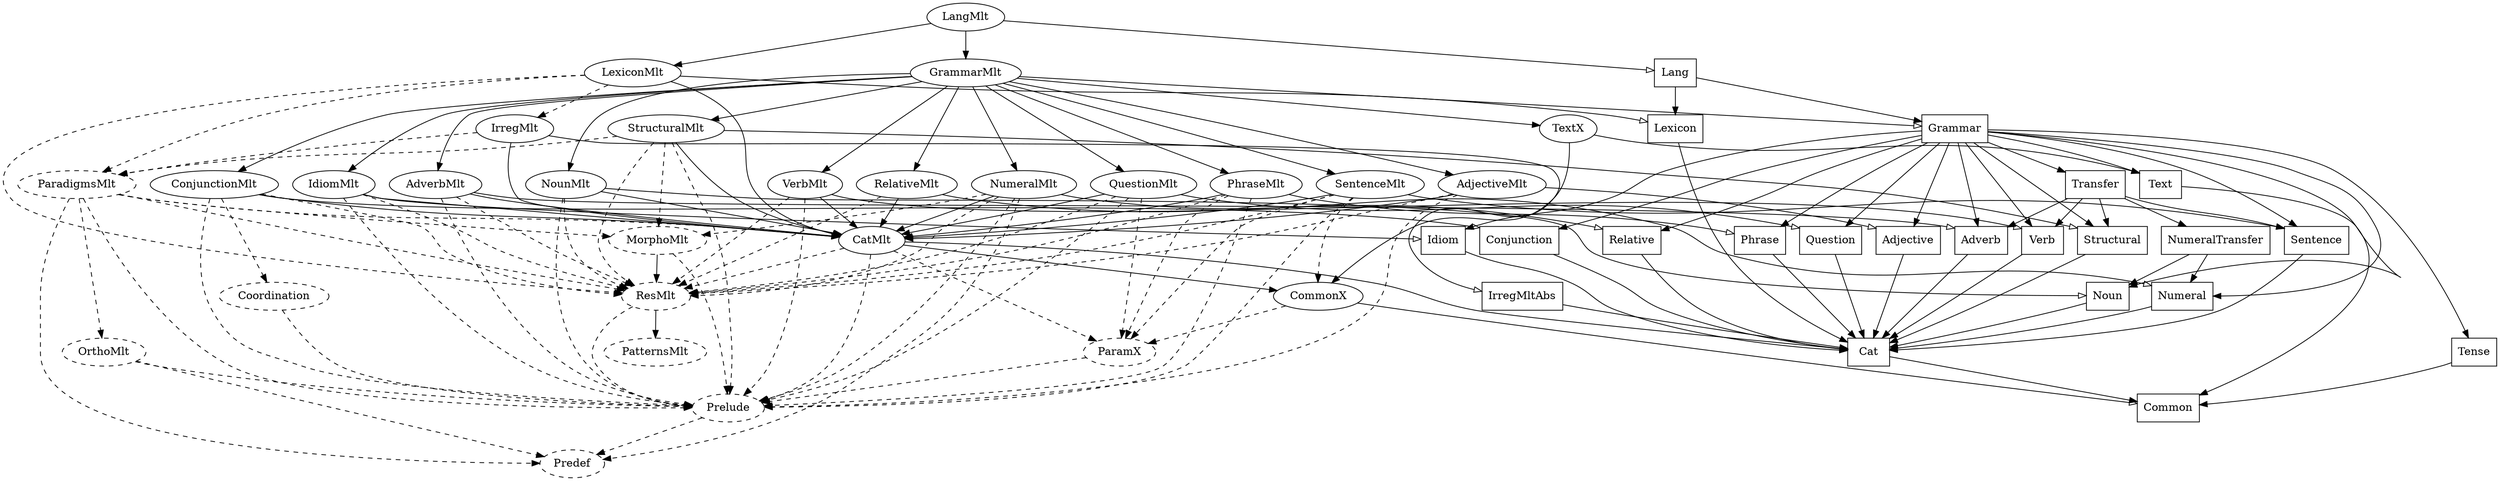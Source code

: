 digraph {
LangMlt [ style = "solid", shape = "ellipse" ]
LexiconMlt [ style = "solid", shape = "ellipse" ]
IrregMlt [ style = "solid", shape = "ellipse" ]
IrregMltAbs [ style = "solid", shape = "box" ]
GrammarMlt [ style = "solid", shape = "ellipse" ]
IdiomMlt [ style = "solid", shape = "ellipse" ]
StructuralMlt [ style = "solid", shape = "ellipse" ]
ParadigmsMlt [ style = "dashed", shape = "ellipse" ]
OrthoMlt [ style = "dashed", shape = "ellipse" ]
TextX [ style = "solid", shape = "ellipse" ]
PhraseMlt [ style = "solid", shape = "ellipse" ]
ConjunctionMlt [ style = "solid", shape = "ellipse" ]
Coordination [ style = "dashed", shape = "ellipse" ]
RelativeMlt [ style = "solid", shape = "ellipse" ]
QuestionMlt [ style = "solid", shape = "ellipse" ]
SentenceMlt [ style = "solid", shape = "ellipse" ]
NumeralMlt [ style = "solid", shape = "ellipse" ]
MorphoMlt [ style = "dashed", shape = "ellipse" ]
AdverbMlt [ style = "solid", shape = "ellipse" ]
AdjectiveMlt [ style = "solid", shape = "ellipse" ]
VerbMlt [ style = "solid", shape = "ellipse" ]
NounMlt [ style = "solid", shape = "ellipse" ]
CatMlt [ style = "solid", shape = "ellipse" ]
ResMlt [ style = "dashed", shape = "ellipse" ]
PatternsMlt [ style = "dashed", shape = "ellipse" ]
CommonX [ style = "solid", shape = "ellipse" ]
ParamX [ style = "dashed", shape = "ellipse" ]
Prelude [ style = "dashed", shape = "ellipse" ]
Predef [ style = "dashed", shape = "ellipse" ]
Lang [ style = "solid", shape = "box" ]
Lexicon [ style = "solid", shape = "box" ]
Grammar [ style = "solid", shape = "box" ]
Transfer [ style = "solid", shape = "box" ]
NumeralTransfer [ style = "solid", shape = "box" ]
Tense [ style = "solid", shape = "box" ]
Idiom [ style = "solid", shape = "box" ]
Structural [ style = "solid", shape = "box" ]
Text [ style = "solid", shape = "box" ]
Phrase [ style = "solid", shape = "box" ]
Conjunction [ style = "solid", shape = "box" ]
Relative [ style = "solid", shape = "box" ]
Question [ style = "solid", shape = "box" ]
Sentence [ style = "solid", shape = "box" ]
Numeral [ style = "solid", shape = "box" ]
Adverb [ style = "solid", shape = "box" ]
Adjective [ style = "solid", shape = "box" ]
Verb [ style = "solid", shape = "box" ]
Noun [ style = "solid", shape = "box" ]
Cat [ style = "solid", shape = "box" ]
Common [ style = "solid", shape = "box" ]
LangMlt -> Lang [ style = "solid", arrowhead = "empty" ]
LangMlt -> GrammarMlt [ style = "solid" ]
LangMlt -> LexiconMlt [ style = "solid" ]
LexiconMlt -> Lexicon [ style = "solid", arrowhead = "empty" ]
LexiconMlt -> CatMlt [ style = "solid" ]
LexiconMlt -> ParadigmsMlt [ style = "dashed" ]
LexiconMlt -> IrregMlt [ style = "dashed" ]
LexiconMlt -> ResMlt [ style = "dashed" ]
IrregMlt -> IrregMltAbs [ style = "solid", arrowhead = "empty" ]
IrregMlt -> CatMlt [ style = "solid" ]
IrregMlt -> ParadigmsMlt [ style = "dashed" ]
IrregMltAbs -> Cat [ style = "solid" ]
GrammarMlt -> Grammar [ style = "solid", arrowhead = "empty" ]
GrammarMlt -> NounMlt [ style = "solid" ]
GrammarMlt -> VerbMlt [ style = "solid" ]
GrammarMlt -> AdjectiveMlt [ style = "solid" ]
GrammarMlt -> AdverbMlt [ style = "solid" ]
GrammarMlt -> NumeralMlt [ style = "solid" ]
GrammarMlt -> SentenceMlt [ style = "solid" ]
GrammarMlt -> QuestionMlt [ style = "solid" ]
GrammarMlt -> RelativeMlt [ style = "solid" ]
GrammarMlt -> ConjunctionMlt [ style = "solid" ]
GrammarMlt -> PhraseMlt [ style = "solid" ]
GrammarMlt -> TextX [ style = "solid" ]
GrammarMlt -> StructuralMlt [ style = "solid" ]
GrammarMlt -> IdiomMlt [ style = "solid" ]
IdiomMlt -> Idiom [ style = "solid", arrowhead = "empty" ]
IdiomMlt -> CatMlt [ style = "solid" ]
IdiomMlt -> Prelude [ style = "dashed" ]
IdiomMlt -> ResMlt [ style = "dashed" ]
StructuralMlt -> Structural [ style = "solid", arrowhead = "empty" ]
StructuralMlt -> CatMlt [ style = "solid" ]
StructuralMlt -> MorphoMlt [ style = "dashed" ]
StructuralMlt -> ResMlt [ style = "dashed" ]
StructuralMlt -> ParadigmsMlt [ style = "dashed" ]
StructuralMlt -> Prelude [ style = "dashed" ]
ParadigmsMlt -> Predef [ style = "dashed" ]
ParadigmsMlt -> Prelude [ style = "dashed" ]
ParadigmsMlt -> MorphoMlt [ style = "dashed" ]
ParadigmsMlt -> OrthoMlt [ style = "dashed" ]
ParadigmsMlt -> ResMlt [ style = "dashed" ]
ParadigmsMlt -> CatMlt [ style = "dashed" ]
OrthoMlt -> Prelude [ style = "dashed" ]
OrthoMlt -> Predef [ style = "dashed" ]
TextX -> Text [ style = "solid", arrowhead = "empty" ]
TextX -> CommonX [ style = "solid" ]
PhraseMlt -> Phrase [ style = "solid", arrowhead = "empty" ]
PhraseMlt -> CatMlt [ style = "solid" ]
PhraseMlt -> ParamX [ style = "dashed" ]
PhraseMlt -> Prelude [ style = "dashed" ]
PhraseMlt -> ResMlt [ style = "dashed" ]
ConjunctionMlt -> Conjunction [ style = "solid", arrowhead = "empty" ]
ConjunctionMlt -> CatMlt [ style = "solid" ]
ConjunctionMlt -> ResMlt [ style = "dashed" ]
ConjunctionMlt -> Coordination [ style = "dashed" ]
ConjunctionMlt -> Prelude [ style = "dashed" ]
Coordination -> Prelude [ style = "dashed" ]
RelativeMlt -> Relative [ style = "solid", arrowhead = "empty" ]
RelativeMlt -> CatMlt [ style = "solid" ]
RelativeMlt -> ResMlt [ style = "dashed" ]
QuestionMlt -> Question [ style = "solid", arrowhead = "empty" ]
QuestionMlt -> CatMlt [ style = "solid" ]
QuestionMlt -> ResMlt [ style = "dashed" ]
QuestionMlt -> ParamX [ style = "dashed" ]
QuestionMlt -> Prelude [ style = "dashed" ]
SentenceMlt -> Sentence [ style = "solid", arrowhead = "empty" ]
SentenceMlt -> CatMlt [ style = "solid" ]
SentenceMlt -> ResMlt [ style = "dashed" ]
SentenceMlt -> Prelude [ style = "dashed" ]
SentenceMlt -> ParamX [ style = "dashed" ]
SentenceMlt -> CommonX [ style = "dashed" ]
NumeralMlt -> Numeral [ style = "solid", arrowhead = "empty" ]
NumeralMlt -> CatMlt [ style = "solid" ]
NumeralMlt -> Predef [ style = "dashed" ]
NumeralMlt -> Prelude [ style = "dashed" ]
NumeralMlt -> ResMlt [ style = "dashed" ]
NumeralMlt -> MorphoMlt [ style = "dashed" ]
MorphoMlt -> ResMlt [ style = "solid" ]
MorphoMlt -> Prelude [ style = "dashed" ]
AdverbMlt -> Adverb [ style = "solid", arrowhead = "empty" ]
AdverbMlt -> CatMlt [ style = "solid" ]
AdverbMlt -> ResMlt [ style = "dashed" ]
AdverbMlt -> Prelude [ style = "dashed" ]
AdjectiveMlt -> Adjective [ style = "solid", arrowhead = "empty" ]
AdjectiveMlt -> CatMlt [ style = "solid" ]
AdjectiveMlt -> ResMlt [ style = "dashed" ]
AdjectiveMlt -> Prelude [ style = "dashed" ]
VerbMlt -> Verb [ style = "solid", arrowhead = "empty" ]
VerbMlt -> CatMlt [ style = "solid" ]
VerbMlt -> Prelude [ style = "dashed" ]
VerbMlt -> ResMlt [ style = "dashed" ]
NounMlt -> Noun [ style = "solid", arrowhead = "empty" ]
NounMlt -> CatMlt [ style = "solid" ]
NounMlt -> ResMlt [ style = "dashed" ]
NounMlt -> Prelude [ style = "dashed" ]
CatMlt -> Cat [ style = "solid", arrowhead = "empty" ]
CatMlt -> CommonX [ style = "solid" ]
CatMlt -> ResMlt [ style = "dashed" ]
CatMlt -> Prelude [ style = "dashed" ]
CatMlt -> ParamX [ style = "dashed" ]
ResMlt -> PatternsMlt [ style = "solid" ]
ResMlt -> Prelude [ style = "dashed" ]
CommonX -> Common [ style = "solid", arrowhead = "empty" ]
CommonX -> ParamX [ style = "dashed" ]
ParamX -> Prelude [ style = "dashed" ]
Prelude -> Predef [ style = "dashed" ]
Lang -> Grammar [ style = "solid" ]
Lang -> Lexicon [ style = "solid" ]
Lexicon -> Cat [ style = "solid" ]
Grammar -> Noun [ style = "solid" ]
Grammar -> Verb [ style = "solid" ]
Grammar -> Adjective [ style = "solid" ]
Grammar -> Adverb [ style = "solid" ]
Grammar -> Numeral [ style = "solid" ]
Grammar -> Sentence [ style = "solid" ]
Grammar -> Question [ style = "solid" ]
Grammar -> Relative [ style = "solid" ]
Grammar -> Conjunction [ style = "solid" ]
Grammar -> Phrase [ style = "solid" ]
Grammar -> Text [ style = "solid" ]
Grammar -> Structural [ style = "solid" ]
Grammar -> Idiom [ style = "solid" ]
Grammar -> Tense [ style = "solid" ]
Grammar -> Transfer [ style = "solid" ]
Transfer -> Sentence [ style = "solid" ]
Transfer -> Verb [ style = "solid" ]
Transfer -> Adverb [ style = "solid" ]
Transfer -> Structural [ style = "solid" ]
Transfer -> NumeralTransfer [ style = "solid" ]
NumeralTransfer -> Numeral [ style = "solid" ]
NumeralTransfer -> Noun [ style = "solid" ]
Tense -> Common [ style = "solid" ]
Idiom -> Cat [ style = "solid" ]
Structural -> Cat [ style = "solid" ]
Text -> Common [ style = "solid" ]
Phrase -> Cat [ style = "solid" ]
Conjunction -> Cat [ style = "solid" ]
Relative -> Cat [ style = "solid" ]
Question -> Cat [ style = "solid" ]
Sentence -> Cat [ style = "solid" ]
Numeral -> Cat [ style = "solid" ]
Adverb -> Cat [ style = "solid" ]
Adjective -> Cat [ style = "solid" ]
Verb -> Cat [ style = "solid" ]
Noun -> Cat [ style = "solid" ]
Cat -> Common [ style = "solid" ]
}
